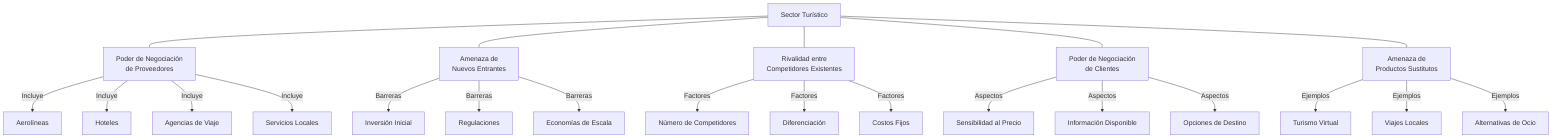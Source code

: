 flowchart TB
    A[Sector Turístico] --- B[Poder de Negociación<br>de Proveedores]
    A --- C[Amenaza de<br>Nuevos Entrantes]
    A --- D[Rivalidad entre<br>Competidores Existentes]
    A --- E[Poder de Negociación<br>de Clientes]
    A --- F[Amenaza de<br>Productos Sustitutos]

    B --> |Incluye| B1[Aerolíneas]
    B --> |Incluye| B2[Hoteles]
    B --> |Incluye| B3[Agencias de Viaje]
    B --> |Incluye| B4[Servicios Locales]

    C --> |Barreras| C1[Inversión Inicial]
    C --> |Barreras| C2[Regulaciones]
    C --> |Barreras| C3[Economías de Escala]

    D --> |Factores| D1[Número de Competidores]
    D --> |Factores| D2[Diferenciación]
    D --> |Factores| D3[Costos Fijos]

    E --> |Aspectos| E1[Sensibilidad al Precio]
    E --> |Aspectos| E2[Información Disponible]
    E --> |Aspectos| E3[Opciones de Destino]

    F --> |Ejemplos| F1[Turismo Virtual]
    F --> |Ejemplos| F2[Viajes Locales]
    F --> |Ejemplos| F3[Alternativas de Ocio]